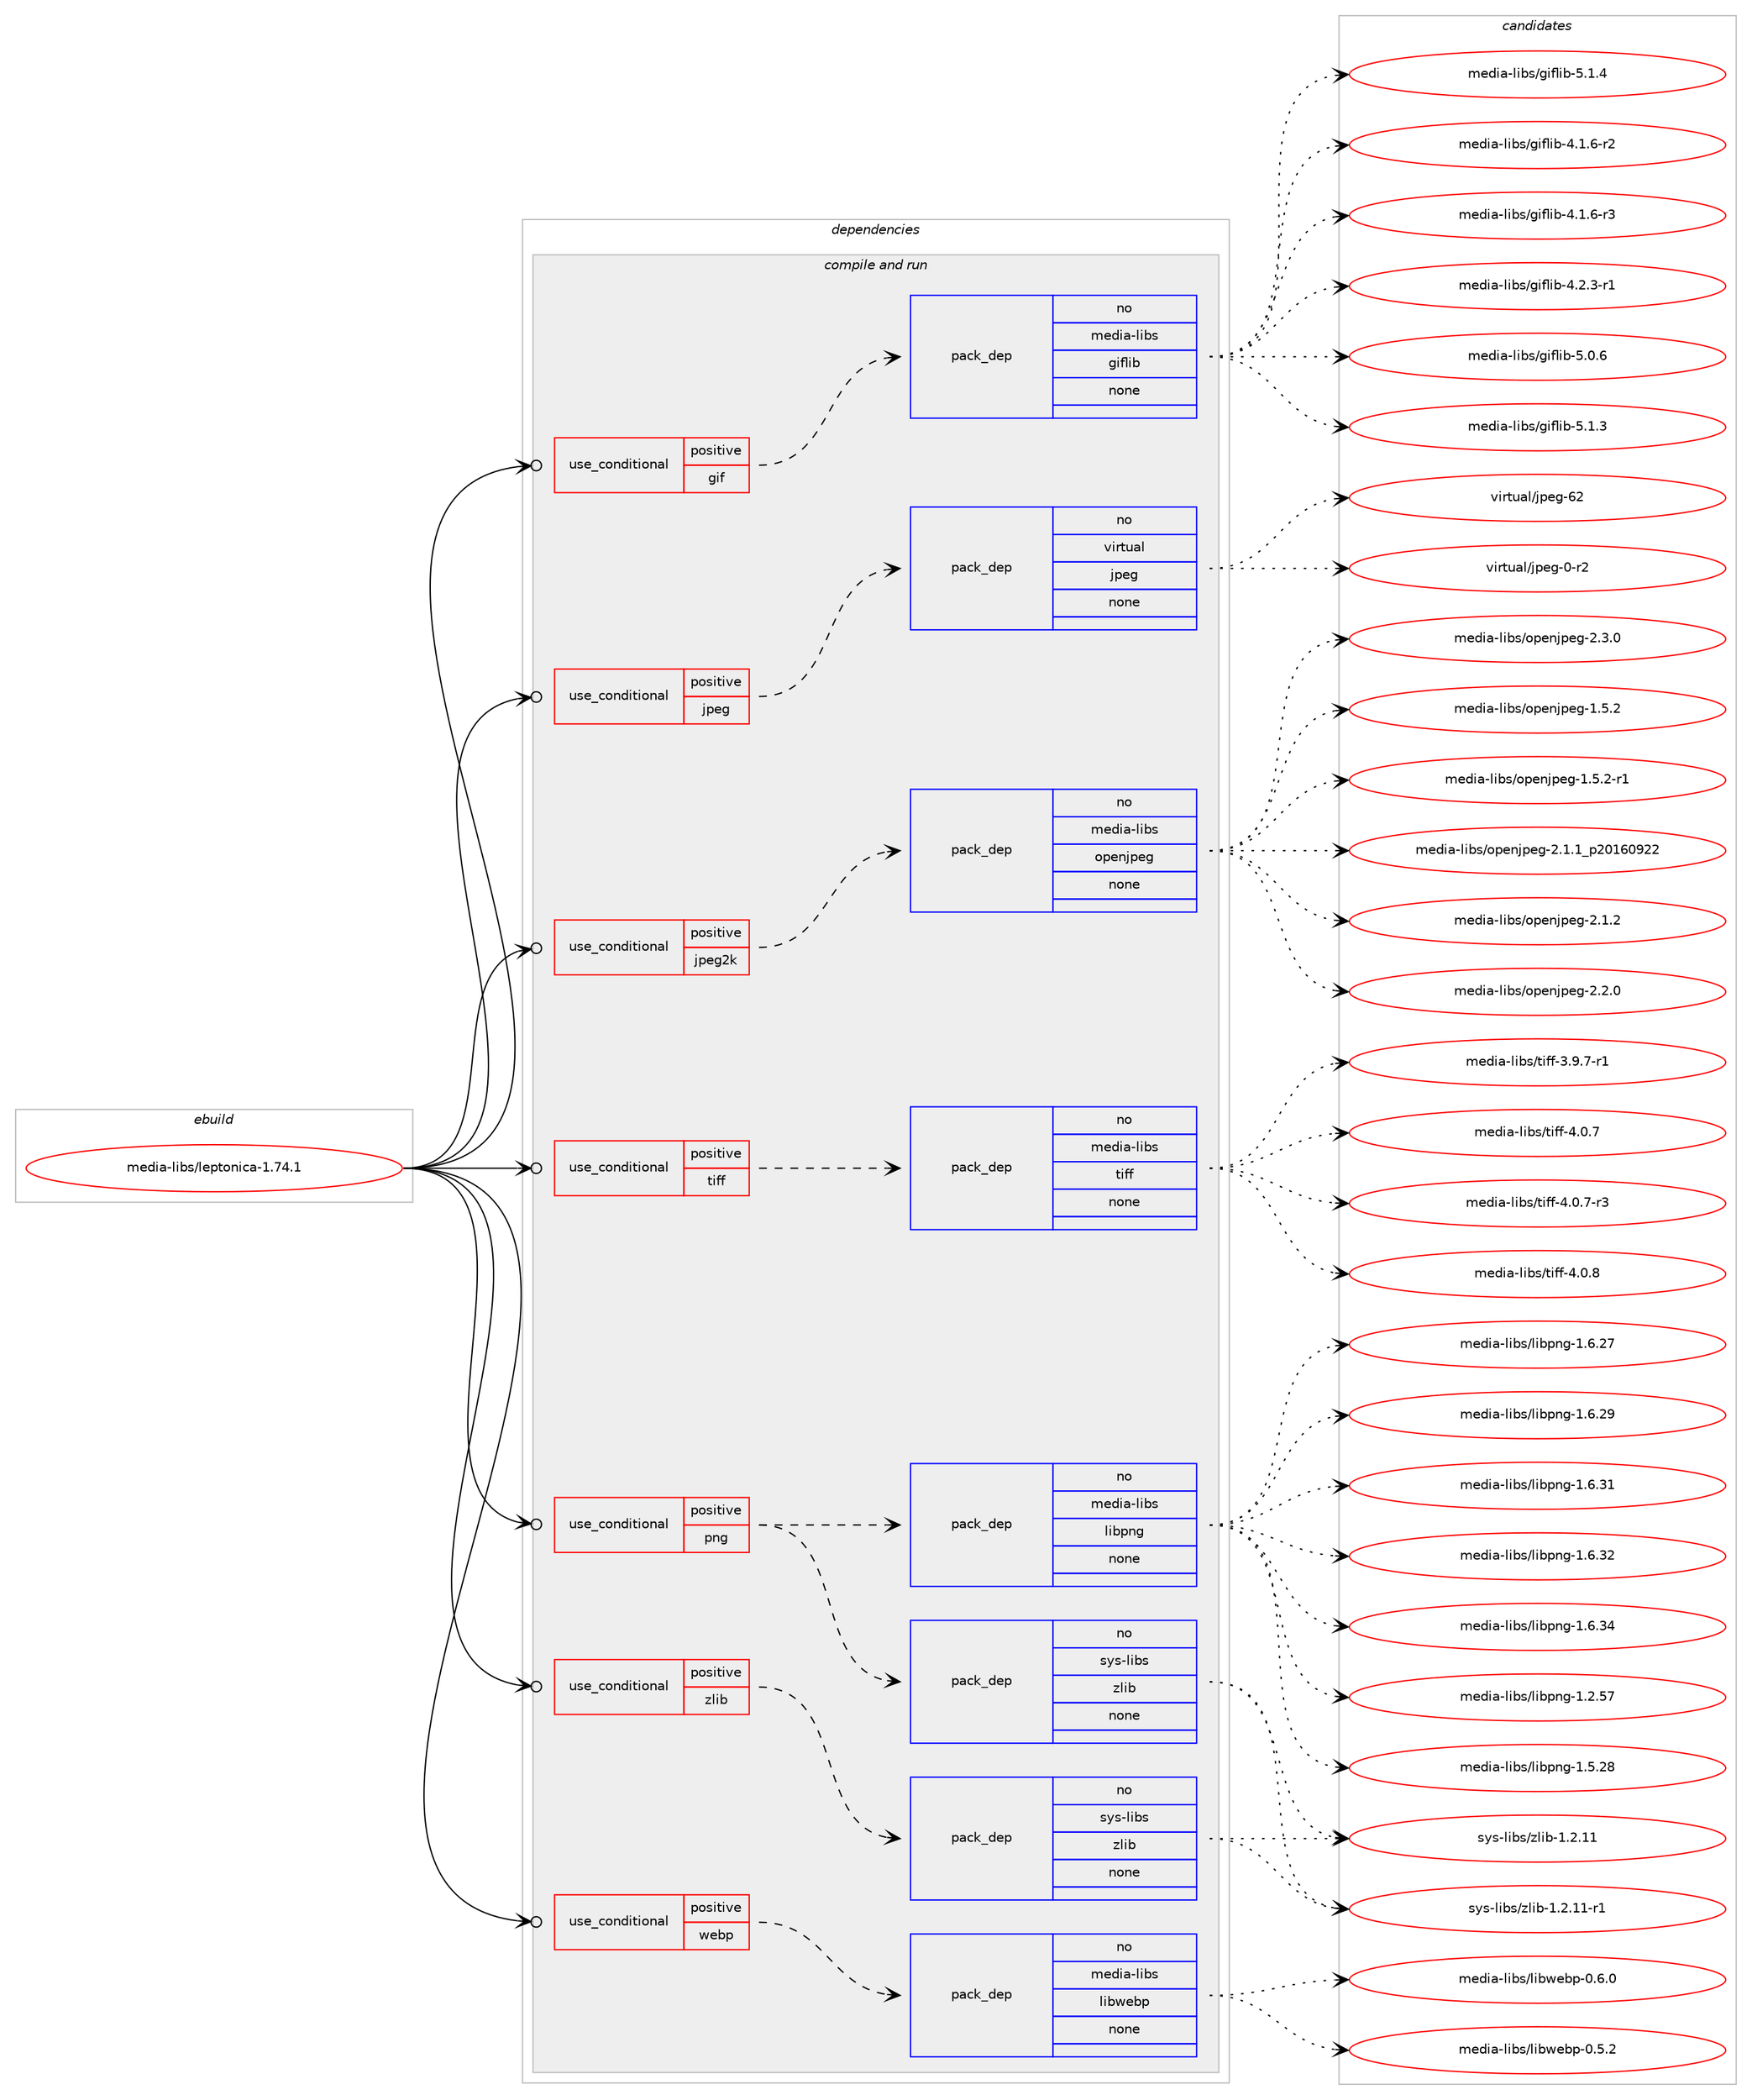 digraph prolog {

# *************
# Graph options
# *************

newrank=true;
concentrate=true;
compound=true;
graph [rankdir=LR,fontname=Helvetica,fontsize=10,ranksep=1.5];#, ranksep=2.5, nodesep=0.2];
edge  [arrowhead=vee];
node  [fontname=Helvetica,fontsize=10];

# **********
# The ebuild
# **********

subgraph cluster_leftcol {
color=gray;
rank=same;
label=<<i>ebuild</i>>;
id [label="media-libs/leptonica-1.74.1", color=red, width=4, href="../media-libs/leptonica-1.74.1.svg"];
}

# ****************
# The dependencies
# ****************

subgraph cluster_midcol {
color=gray;
label=<<i>dependencies</i>>;
subgraph cluster_compile {
fillcolor="#eeeeee";
style=filled;
label=<<i>compile</i>>;
}
subgraph cluster_compileandrun {
fillcolor="#eeeeee";
style=filled;
label=<<i>compile and run</i>>;
subgraph cond89430 {
dependency362430 [label=<<TABLE BORDER="0" CELLBORDER="1" CELLSPACING="0" CELLPADDING="4"><TR><TD ROWSPAN="3" CELLPADDING="10">use_conditional</TD></TR><TR><TD>positive</TD></TR><TR><TD>gif</TD></TR></TABLE>>, shape=none, color=red];
subgraph pack267408 {
dependency362431 [label=<<TABLE BORDER="0" CELLBORDER="1" CELLSPACING="0" CELLPADDING="4" WIDTH="220"><TR><TD ROWSPAN="6" CELLPADDING="30">pack_dep</TD></TR><TR><TD WIDTH="110">no</TD></TR><TR><TD>media-libs</TD></TR><TR><TD>giflib</TD></TR><TR><TD>none</TD></TR><TR><TD></TD></TR></TABLE>>, shape=none, color=blue];
}
dependency362430:e -> dependency362431:w [weight=20,style="dashed",arrowhead="vee"];
}
id:e -> dependency362430:w [weight=20,style="solid",arrowhead="odotvee"];
subgraph cond89431 {
dependency362432 [label=<<TABLE BORDER="0" CELLBORDER="1" CELLSPACING="0" CELLPADDING="4"><TR><TD ROWSPAN="3" CELLPADDING="10">use_conditional</TD></TR><TR><TD>positive</TD></TR><TR><TD>jpeg</TD></TR></TABLE>>, shape=none, color=red];
subgraph pack267409 {
dependency362433 [label=<<TABLE BORDER="0" CELLBORDER="1" CELLSPACING="0" CELLPADDING="4" WIDTH="220"><TR><TD ROWSPAN="6" CELLPADDING="30">pack_dep</TD></TR><TR><TD WIDTH="110">no</TD></TR><TR><TD>virtual</TD></TR><TR><TD>jpeg</TD></TR><TR><TD>none</TD></TR><TR><TD></TD></TR></TABLE>>, shape=none, color=blue];
}
dependency362432:e -> dependency362433:w [weight=20,style="dashed",arrowhead="vee"];
}
id:e -> dependency362432:w [weight=20,style="solid",arrowhead="odotvee"];
subgraph cond89432 {
dependency362434 [label=<<TABLE BORDER="0" CELLBORDER="1" CELLSPACING="0" CELLPADDING="4"><TR><TD ROWSPAN="3" CELLPADDING="10">use_conditional</TD></TR><TR><TD>positive</TD></TR><TR><TD>jpeg2k</TD></TR></TABLE>>, shape=none, color=red];
subgraph pack267410 {
dependency362435 [label=<<TABLE BORDER="0" CELLBORDER="1" CELLSPACING="0" CELLPADDING="4" WIDTH="220"><TR><TD ROWSPAN="6" CELLPADDING="30">pack_dep</TD></TR><TR><TD WIDTH="110">no</TD></TR><TR><TD>media-libs</TD></TR><TR><TD>openjpeg</TD></TR><TR><TD>none</TD></TR><TR><TD></TD></TR></TABLE>>, shape=none, color=blue];
}
dependency362434:e -> dependency362435:w [weight=20,style="dashed",arrowhead="vee"];
}
id:e -> dependency362434:w [weight=20,style="solid",arrowhead="odotvee"];
subgraph cond89433 {
dependency362436 [label=<<TABLE BORDER="0" CELLBORDER="1" CELLSPACING="0" CELLPADDING="4"><TR><TD ROWSPAN="3" CELLPADDING="10">use_conditional</TD></TR><TR><TD>positive</TD></TR><TR><TD>png</TD></TR></TABLE>>, shape=none, color=red];
subgraph pack267411 {
dependency362437 [label=<<TABLE BORDER="0" CELLBORDER="1" CELLSPACING="0" CELLPADDING="4" WIDTH="220"><TR><TD ROWSPAN="6" CELLPADDING="30">pack_dep</TD></TR><TR><TD WIDTH="110">no</TD></TR><TR><TD>media-libs</TD></TR><TR><TD>libpng</TD></TR><TR><TD>none</TD></TR><TR><TD></TD></TR></TABLE>>, shape=none, color=blue];
}
dependency362436:e -> dependency362437:w [weight=20,style="dashed",arrowhead="vee"];
subgraph pack267412 {
dependency362438 [label=<<TABLE BORDER="0" CELLBORDER="1" CELLSPACING="0" CELLPADDING="4" WIDTH="220"><TR><TD ROWSPAN="6" CELLPADDING="30">pack_dep</TD></TR><TR><TD WIDTH="110">no</TD></TR><TR><TD>sys-libs</TD></TR><TR><TD>zlib</TD></TR><TR><TD>none</TD></TR><TR><TD></TD></TR></TABLE>>, shape=none, color=blue];
}
dependency362436:e -> dependency362438:w [weight=20,style="dashed",arrowhead="vee"];
}
id:e -> dependency362436:w [weight=20,style="solid",arrowhead="odotvee"];
subgraph cond89434 {
dependency362439 [label=<<TABLE BORDER="0" CELLBORDER="1" CELLSPACING="0" CELLPADDING="4"><TR><TD ROWSPAN="3" CELLPADDING="10">use_conditional</TD></TR><TR><TD>positive</TD></TR><TR><TD>tiff</TD></TR></TABLE>>, shape=none, color=red];
subgraph pack267413 {
dependency362440 [label=<<TABLE BORDER="0" CELLBORDER="1" CELLSPACING="0" CELLPADDING="4" WIDTH="220"><TR><TD ROWSPAN="6" CELLPADDING="30">pack_dep</TD></TR><TR><TD WIDTH="110">no</TD></TR><TR><TD>media-libs</TD></TR><TR><TD>tiff</TD></TR><TR><TD>none</TD></TR><TR><TD></TD></TR></TABLE>>, shape=none, color=blue];
}
dependency362439:e -> dependency362440:w [weight=20,style="dashed",arrowhead="vee"];
}
id:e -> dependency362439:w [weight=20,style="solid",arrowhead="odotvee"];
subgraph cond89435 {
dependency362441 [label=<<TABLE BORDER="0" CELLBORDER="1" CELLSPACING="0" CELLPADDING="4"><TR><TD ROWSPAN="3" CELLPADDING="10">use_conditional</TD></TR><TR><TD>positive</TD></TR><TR><TD>webp</TD></TR></TABLE>>, shape=none, color=red];
subgraph pack267414 {
dependency362442 [label=<<TABLE BORDER="0" CELLBORDER="1" CELLSPACING="0" CELLPADDING="4" WIDTH="220"><TR><TD ROWSPAN="6" CELLPADDING="30">pack_dep</TD></TR><TR><TD WIDTH="110">no</TD></TR><TR><TD>media-libs</TD></TR><TR><TD>libwebp</TD></TR><TR><TD>none</TD></TR><TR><TD></TD></TR></TABLE>>, shape=none, color=blue];
}
dependency362441:e -> dependency362442:w [weight=20,style="dashed",arrowhead="vee"];
}
id:e -> dependency362441:w [weight=20,style="solid",arrowhead="odotvee"];
subgraph cond89436 {
dependency362443 [label=<<TABLE BORDER="0" CELLBORDER="1" CELLSPACING="0" CELLPADDING="4"><TR><TD ROWSPAN="3" CELLPADDING="10">use_conditional</TD></TR><TR><TD>positive</TD></TR><TR><TD>zlib</TD></TR></TABLE>>, shape=none, color=red];
subgraph pack267415 {
dependency362444 [label=<<TABLE BORDER="0" CELLBORDER="1" CELLSPACING="0" CELLPADDING="4" WIDTH="220"><TR><TD ROWSPAN="6" CELLPADDING="30">pack_dep</TD></TR><TR><TD WIDTH="110">no</TD></TR><TR><TD>sys-libs</TD></TR><TR><TD>zlib</TD></TR><TR><TD>none</TD></TR><TR><TD></TD></TR></TABLE>>, shape=none, color=blue];
}
dependency362443:e -> dependency362444:w [weight=20,style="dashed",arrowhead="vee"];
}
id:e -> dependency362443:w [weight=20,style="solid",arrowhead="odotvee"];
}
subgraph cluster_run {
fillcolor="#eeeeee";
style=filled;
label=<<i>run</i>>;
}
}

# **************
# The candidates
# **************

subgraph cluster_choices {
rank=same;
color=gray;
label=<<i>candidates</i>>;

subgraph choice267408 {
color=black;
nodesep=1;
choice10910110010597451081059811547103105102108105984552464946544511450 [label="media-libs/giflib-4.1.6-r2", color=red, width=4,href="../media-libs/giflib-4.1.6-r2.svg"];
choice10910110010597451081059811547103105102108105984552464946544511451 [label="media-libs/giflib-4.1.6-r3", color=red, width=4,href="../media-libs/giflib-4.1.6-r3.svg"];
choice10910110010597451081059811547103105102108105984552465046514511449 [label="media-libs/giflib-4.2.3-r1", color=red, width=4,href="../media-libs/giflib-4.2.3-r1.svg"];
choice1091011001059745108105981154710310510210810598455346484654 [label="media-libs/giflib-5.0.6", color=red, width=4,href="../media-libs/giflib-5.0.6.svg"];
choice1091011001059745108105981154710310510210810598455346494651 [label="media-libs/giflib-5.1.3", color=red, width=4,href="../media-libs/giflib-5.1.3.svg"];
choice1091011001059745108105981154710310510210810598455346494652 [label="media-libs/giflib-5.1.4", color=red, width=4,href="../media-libs/giflib-5.1.4.svg"];
dependency362431:e -> choice10910110010597451081059811547103105102108105984552464946544511450:w [style=dotted,weight="100"];
dependency362431:e -> choice10910110010597451081059811547103105102108105984552464946544511451:w [style=dotted,weight="100"];
dependency362431:e -> choice10910110010597451081059811547103105102108105984552465046514511449:w [style=dotted,weight="100"];
dependency362431:e -> choice1091011001059745108105981154710310510210810598455346484654:w [style=dotted,weight="100"];
dependency362431:e -> choice1091011001059745108105981154710310510210810598455346494651:w [style=dotted,weight="100"];
dependency362431:e -> choice1091011001059745108105981154710310510210810598455346494652:w [style=dotted,weight="100"];
}
subgraph choice267409 {
color=black;
nodesep=1;
choice118105114116117971084710611210110345484511450 [label="virtual/jpeg-0-r2", color=red, width=4,href="../virtual/jpeg-0-r2.svg"];
choice1181051141161179710847106112101103455450 [label="virtual/jpeg-62", color=red, width=4,href="../virtual/jpeg-62.svg"];
dependency362433:e -> choice118105114116117971084710611210110345484511450:w [style=dotted,weight="100"];
dependency362433:e -> choice1181051141161179710847106112101103455450:w [style=dotted,weight="100"];
}
subgraph choice267410 {
color=black;
nodesep=1;
choice10910110010597451081059811547111112101110106112101103454946534650 [label="media-libs/openjpeg-1.5.2", color=red, width=4,href="../media-libs/openjpeg-1.5.2.svg"];
choice109101100105974510810598115471111121011101061121011034549465346504511449 [label="media-libs/openjpeg-1.5.2-r1", color=red, width=4,href="../media-libs/openjpeg-1.5.2-r1.svg"];
choice10910110010597451081059811547111112101110106112101103455046494649951125048495448575050 [label="media-libs/openjpeg-2.1.1_p20160922", color=red, width=4,href="../media-libs/openjpeg-2.1.1_p20160922.svg"];
choice10910110010597451081059811547111112101110106112101103455046494650 [label="media-libs/openjpeg-2.1.2", color=red, width=4,href="../media-libs/openjpeg-2.1.2.svg"];
choice10910110010597451081059811547111112101110106112101103455046504648 [label="media-libs/openjpeg-2.2.0", color=red, width=4,href="../media-libs/openjpeg-2.2.0.svg"];
choice10910110010597451081059811547111112101110106112101103455046514648 [label="media-libs/openjpeg-2.3.0", color=red, width=4,href="../media-libs/openjpeg-2.3.0.svg"];
dependency362435:e -> choice10910110010597451081059811547111112101110106112101103454946534650:w [style=dotted,weight="100"];
dependency362435:e -> choice109101100105974510810598115471111121011101061121011034549465346504511449:w [style=dotted,weight="100"];
dependency362435:e -> choice10910110010597451081059811547111112101110106112101103455046494649951125048495448575050:w [style=dotted,weight="100"];
dependency362435:e -> choice10910110010597451081059811547111112101110106112101103455046494650:w [style=dotted,weight="100"];
dependency362435:e -> choice10910110010597451081059811547111112101110106112101103455046504648:w [style=dotted,weight="100"];
dependency362435:e -> choice10910110010597451081059811547111112101110106112101103455046514648:w [style=dotted,weight="100"];
}
subgraph choice267411 {
color=black;
nodesep=1;
choice109101100105974510810598115471081059811211010345494650465355 [label="media-libs/libpng-1.2.57", color=red, width=4,href="../media-libs/libpng-1.2.57.svg"];
choice109101100105974510810598115471081059811211010345494653465056 [label="media-libs/libpng-1.5.28", color=red, width=4,href="../media-libs/libpng-1.5.28.svg"];
choice109101100105974510810598115471081059811211010345494654465055 [label="media-libs/libpng-1.6.27", color=red, width=4,href="../media-libs/libpng-1.6.27.svg"];
choice109101100105974510810598115471081059811211010345494654465057 [label="media-libs/libpng-1.6.29", color=red, width=4,href="../media-libs/libpng-1.6.29.svg"];
choice109101100105974510810598115471081059811211010345494654465149 [label="media-libs/libpng-1.6.31", color=red, width=4,href="../media-libs/libpng-1.6.31.svg"];
choice109101100105974510810598115471081059811211010345494654465150 [label="media-libs/libpng-1.6.32", color=red, width=4,href="../media-libs/libpng-1.6.32.svg"];
choice109101100105974510810598115471081059811211010345494654465152 [label="media-libs/libpng-1.6.34", color=red, width=4,href="../media-libs/libpng-1.6.34.svg"];
dependency362437:e -> choice109101100105974510810598115471081059811211010345494650465355:w [style=dotted,weight="100"];
dependency362437:e -> choice109101100105974510810598115471081059811211010345494653465056:w [style=dotted,weight="100"];
dependency362437:e -> choice109101100105974510810598115471081059811211010345494654465055:w [style=dotted,weight="100"];
dependency362437:e -> choice109101100105974510810598115471081059811211010345494654465057:w [style=dotted,weight="100"];
dependency362437:e -> choice109101100105974510810598115471081059811211010345494654465149:w [style=dotted,weight="100"];
dependency362437:e -> choice109101100105974510810598115471081059811211010345494654465150:w [style=dotted,weight="100"];
dependency362437:e -> choice109101100105974510810598115471081059811211010345494654465152:w [style=dotted,weight="100"];
}
subgraph choice267412 {
color=black;
nodesep=1;
choice1151211154510810598115471221081059845494650464949 [label="sys-libs/zlib-1.2.11", color=red, width=4,href="../sys-libs/zlib-1.2.11.svg"];
choice11512111545108105981154712210810598454946504649494511449 [label="sys-libs/zlib-1.2.11-r1", color=red, width=4,href="../sys-libs/zlib-1.2.11-r1.svg"];
dependency362438:e -> choice1151211154510810598115471221081059845494650464949:w [style=dotted,weight="100"];
dependency362438:e -> choice11512111545108105981154712210810598454946504649494511449:w [style=dotted,weight="100"];
}
subgraph choice267413 {
color=black;
nodesep=1;
choice109101100105974510810598115471161051021024551465746554511449 [label="media-libs/tiff-3.9.7-r1", color=red, width=4,href="../media-libs/tiff-3.9.7-r1.svg"];
choice10910110010597451081059811547116105102102455246484655 [label="media-libs/tiff-4.0.7", color=red, width=4,href="../media-libs/tiff-4.0.7.svg"];
choice109101100105974510810598115471161051021024552464846554511451 [label="media-libs/tiff-4.0.7-r3", color=red, width=4,href="../media-libs/tiff-4.0.7-r3.svg"];
choice10910110010597451081059811547116105102102455246484656 [label="media-libs/tiff-4.0.8", color=red, width=4,href="../media-libs/tiff-4.0.8.svg"];
dependency362440:e -> choice109101100105974510810598115471161051021024551465746554511449:w [style=dotted,weight="100"];
dependency362440:e -> choice10910110010597451081059811547116105102102455246484655:w [style=dotted,weight="100"];
dependency362440:e -> choice109101100105974510810598115471161051021024552464846554511451:w [style=dotted,weight="100"];
dependency362440:e -> choice10910110010597451081059811547116105102102455246484656:w [style=dotted,weight="100"];
}
subgraph choice267414 {
color=black;
nodesep=1;
choice109101100105974510810598115471081059811910198112454846534650 [label="media-libs/libwebp-0.5.2", color=red, width=4,href="../media-libs/libwebp-0.5.2.svg"];
choice109101100105974510810598115471081059811910198112454846544648 [label="media-libs/libwebp-0.6.0", color=red, width=4,href="../media-libs/libwebp-0.6.0.svg"];
dependency362442:e -> choice109101100105974510810598115471081059811910198112454846534650:w [style=dotted,weight="100"];
dependency362442:e -> choice109101100105974510810598115471081059811910198112454846544648:w [style=dotted,weight="100"];
}
subgraph choice267415 {
color=black;
nodesep=1;
choice1151211154510810598115471221081059845494650464949 [label="sys-libs/zlib-1.2.11", color=red, width=4,href="../sys-libs/zlib-1.2.11.svg"];
choice11512111545108105981154712210810598454946504649494511449 [label="sys-libs/zlib-1.2.11-r1", color=red, width=4,href="../sys-libs/zlib-1.2.11-r1.svg"];
dependency362444:e -> choice1151211154510810598115471221081059845494650464949:w [style=dotted,weight="100"];
dependency362444:e -> choice11512111545108105981154712210810598454946504649494511449:w [style=dotted,weight="100"];
}
}

}
